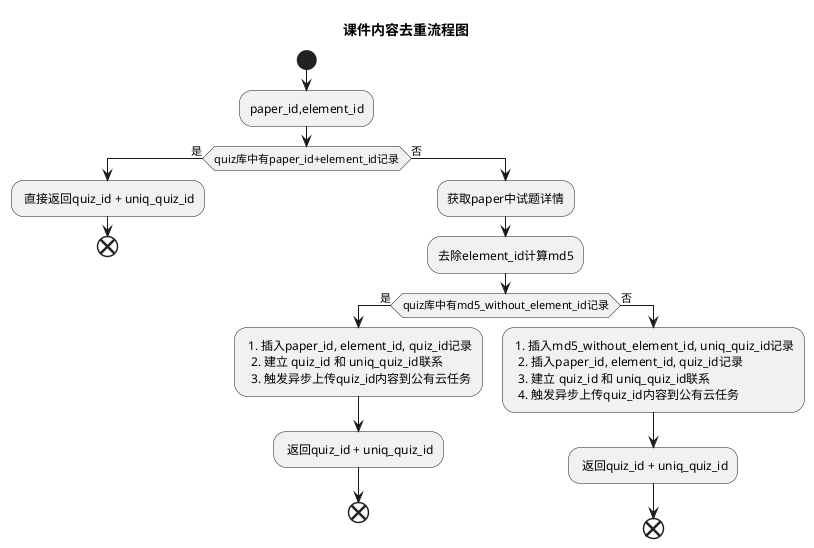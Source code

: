 
@startuml
title 课件内容去重流程图
start
:paper_id,element_id;
if(quiz库中有paper_id+element_id记录) then (是)
   : 直接返回quiz_id + uniq_quiz_id;
   end
else(否)
    :获取paper中试题详情;
    :去除element_id计算md5;
    if(quiz库中有md5_without_element_id记录) then (是)
        : 1. 插入paper_id, element_id, quiz_id记录
          2. 建立 quiz_id 和 uniq_quiz_id联系
          3. 触发异步上传quiz_id内容到公有云任务;
        : 返回quiz_id + uniq_quiz_id;
        end
    else(否)
        : 1. 插入md5_without_element_id, uniq_quiz_id记录
          2. 插入paper_id, element_id, quiz_id记录
          3. 建立 quiz_id 和 uniq_quiz_id联系
          4. 触发异步上传quiz_id内容到公有云任务;
        : 返回quiz_id + uniq_quiz_id;
    end
endif
@enduml

